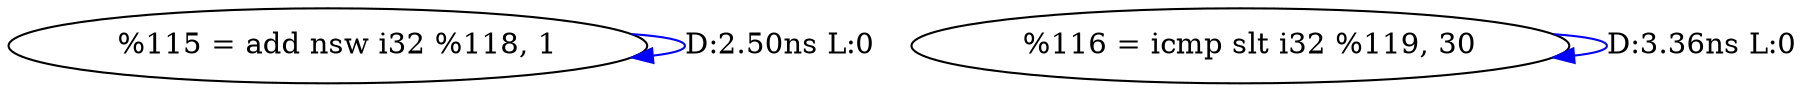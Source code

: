 digraph {
Node0x37f9a00[label="  %115 = add nsw i32 %118, 1"];
Node0x37f9a00 -> Node0x37f9a00[label="D:2.50ns L:0",color=blue];
Node0x37f9ae0[label="  %116 = icmp slt i32 %119, 30"];
Node0x37f9ae0 -> Node0x37f9ae0[label="D:3.36ns L:0",color=blue];
}
